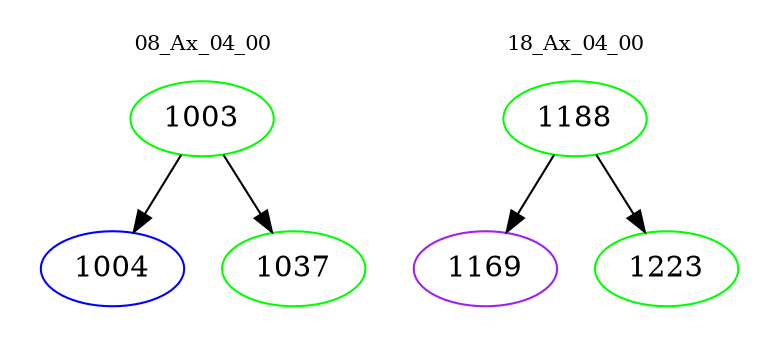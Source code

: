 digraph{
subgraph cluster_0 {
color = white
label = "08_Ax_04_00";
fontsize=10;
T0_1003 [label="1003", color="green"]
T0_1003 -> T0_1004 [color="black"]
T0_1004 [label="1004", color="blue"]
T0_1003 -> T0_1037 [color="black"]
T0_1037 [label="1037", color="green"]
}
subgraph cluster_1 {
color = white
label = "18_Ax_04_00";
fontsize=10;
T1_1188 [label="1188", color="green"]
T1_1188 -> T1_1169 [color="black"]
T1_1169 [label="1169", color="purple"]
T1_1188 -> T1_1223 [color="black"]
T1_1223 [label="1223", color="green"]
}
}
